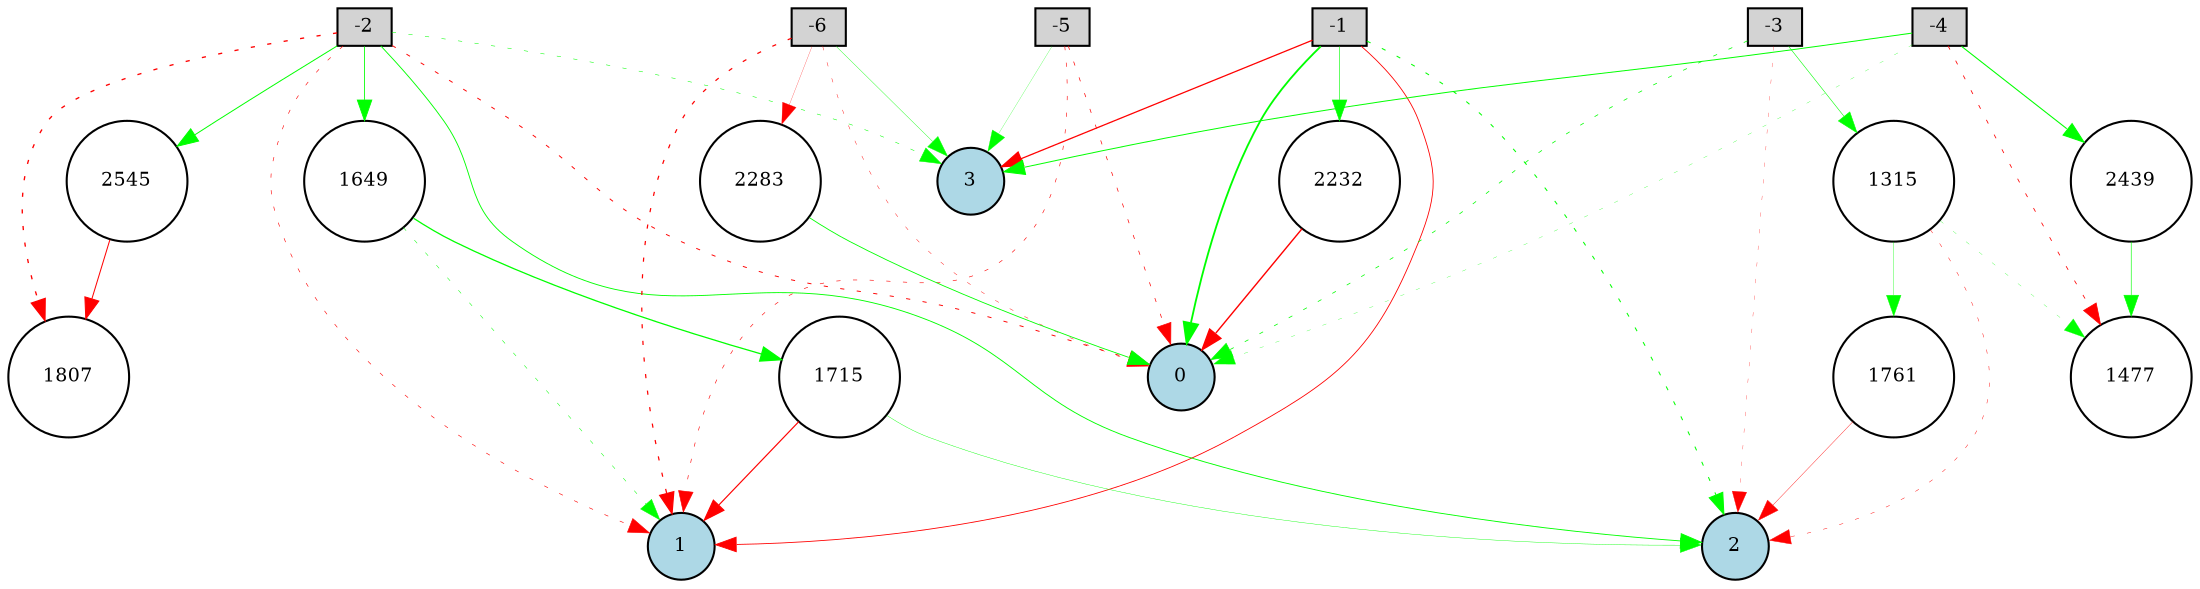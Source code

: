 digraph {
	node [fontsize=9 height=0.2 shape=circle width=0.2]
	-1 [fillcolor=lightgray shape=box style=filled]
	-2 [fillcolor=lightgray shape=box style=filled]
	-3 [fillcolor=lightgray shape=box style=filled]
	-4 [fillcolor=lightgray shape=box style=filled]
	-5 [fillcolor=lightgray shape=box style=filled]
	-6 [fillcolor=lightgray shape=box style=filled]
	0 [fillcolor=lightblue style=filled]
	1 [fillcolor=lightblue style=filled]
	2 [fillcolor=lightblue style=filled]
	3 [fillcolor=lightblue style=filled]
	1315 [fillcolor=white style=filled]
	1477 [fillcolor=white style=filled]
	1761 [fillcolor=white style=filled]
	2439 [fillcolor=white style=filled]
	2283 [fillcolor=white style=filled]
	1807 [fillcolor=white style=filled]
	1649 [fillcolor=white style=filled]
	2545 [fillcolor=white style=filled]
	1715 [fillcolor=white style=filled]
	2232 [fillcolor=white style=filled]
	-1 -> 0 [color=green penwidth=0.8874182924996906 style=solid]
	-1 -> 1 [color=red penwidth=0.408972820136153 style=solid]
	-1 -> 2 [color=green penwidth=0.4916210118332295 style=dotted]
	-1 -> 3 [color=red penwidth=0.6093397041540057 style=solid]
	-2 -> 0 [color=red penwidth=0.45683667630390934 style=dotted]
	-2 -> 1 [color=red penwidth=0.29312232545476014 style=dotted]
	-2 -> 2 [color=green penwidth=0.4333569870583982 style=solid]
	-2 -> 3 [color=green penwidth=0.24994084527194435 style=dotted]
	-3 -> 0 [color=green penwidth=0.3577868637666095 style=dotted]
	-3 -> 2 [color=red penwidth=0.1402682987614925 style=dotted]
	-4 -> 0 [color=green penwidth=0.13438679899027423 style=dotted]
	-4 -> 3 [color=green penwidth=0.47378108774755523 style=solid]
	-5 -> 0 [color=red penwidth=0.3389755224088894 style=dotted]
	-5 -> 1 [color=red penwidth=0.2896577384428133 style=dotted]
	-5 -> 3 [color=green penwidth=0.11646333598184944 style=solid]
	-6 -> 0 [color=red penwidth=0.20269077750756814 style=dotted]
	-6 -> 1 [color=red penwidth=0.5928619272563889 style=dotted]
	-6 -> 3 [color=green penwidth=0.18264729565687934 style=solid]
	-3 -> 1315 [color=green penwidth=0.2705729047118631 style=solid]
	1315 -> 2 [color=red penwidth=0.21298529926024123 style=dotted]
	-4 -> 1477 [color=red penwidth=0.3880797538062869 style=dotted]
	-2 -> 1649 [color=green penwidth=0.4021049797116142 style=solid]
	1649 -> 1 [color=green penwidth=0.23863866402375075 style=dotted]
	1649 -> 1715 [color=green penwidth=0.6084640125481321 style=solid]
	1715 -> 1 [color=red penwidth=0.5621389109307044 style=solid]
	1315 -> 1761 [color=green penwidth=0.176912521489957 style=solid]
	1761 -> 2 [color=red penwidth=0.18334901161420347 style=solid]
	-2 -> 1807 [color=red penwidth=0.6439175717872448 style=dotted]
	1715 -> 2 [color=green penwidth=0.19698156127535882 style=solid]
	1315 -> 1477 [color=green penwidth=0.12882551048928084 style=dotted]
	-1 -> 2232 [color=green penwidth=0.2906741310564823 style=solid]
	2232 -> 0 [color=red penwidth=0.6777568057746846 style=solid]
	-6 -> 2283 [color=red penwidth=0.11728077688600114 style=solid]
	2283 -> 0 [color=green penwidth=0.41147141342349913 style=solid]
	-4 -> 2439 [color=green penwidth=0.5129729300983972 style=solid]
	2439 -> 1477 [color=green penwidth=0.30010983446172795 style=solid]
	-2 -> 2545 [color=green penwidth=0.47105468945135254 style=solid]
	2545 -> 1807 [color=red penwidth=0.48581449862931014 style=solid]
}
